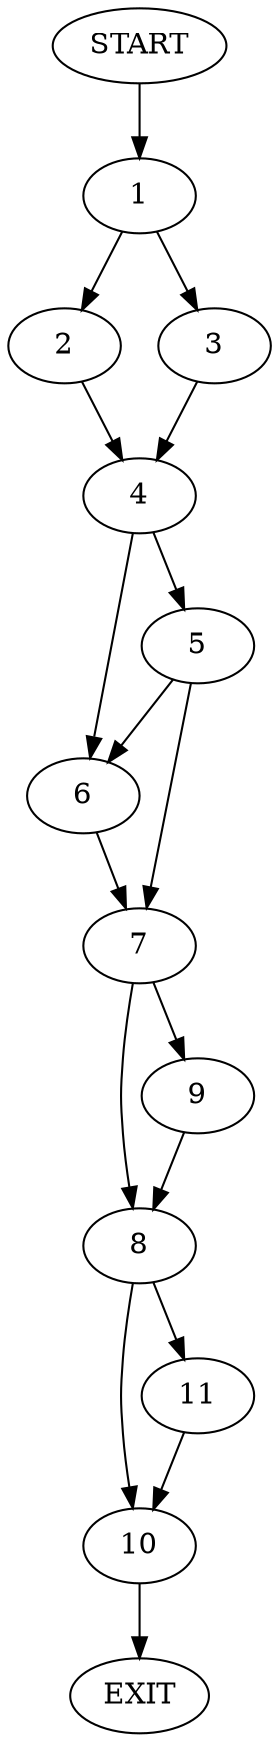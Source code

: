 digraph {
0 [label="START"]
12 [label="EXIT"]
0 -> 1
1 -> 2
1 -> 3
3 -> 4
2 -> 4
4 -> 5
4 -> 6
5 -> 7
5 -> 6
6 -> 7
7 -> 8
7 -> 9
9 -> 8
8 -> 10
8 -> 11
10 -> 12
11 -> 10
}
